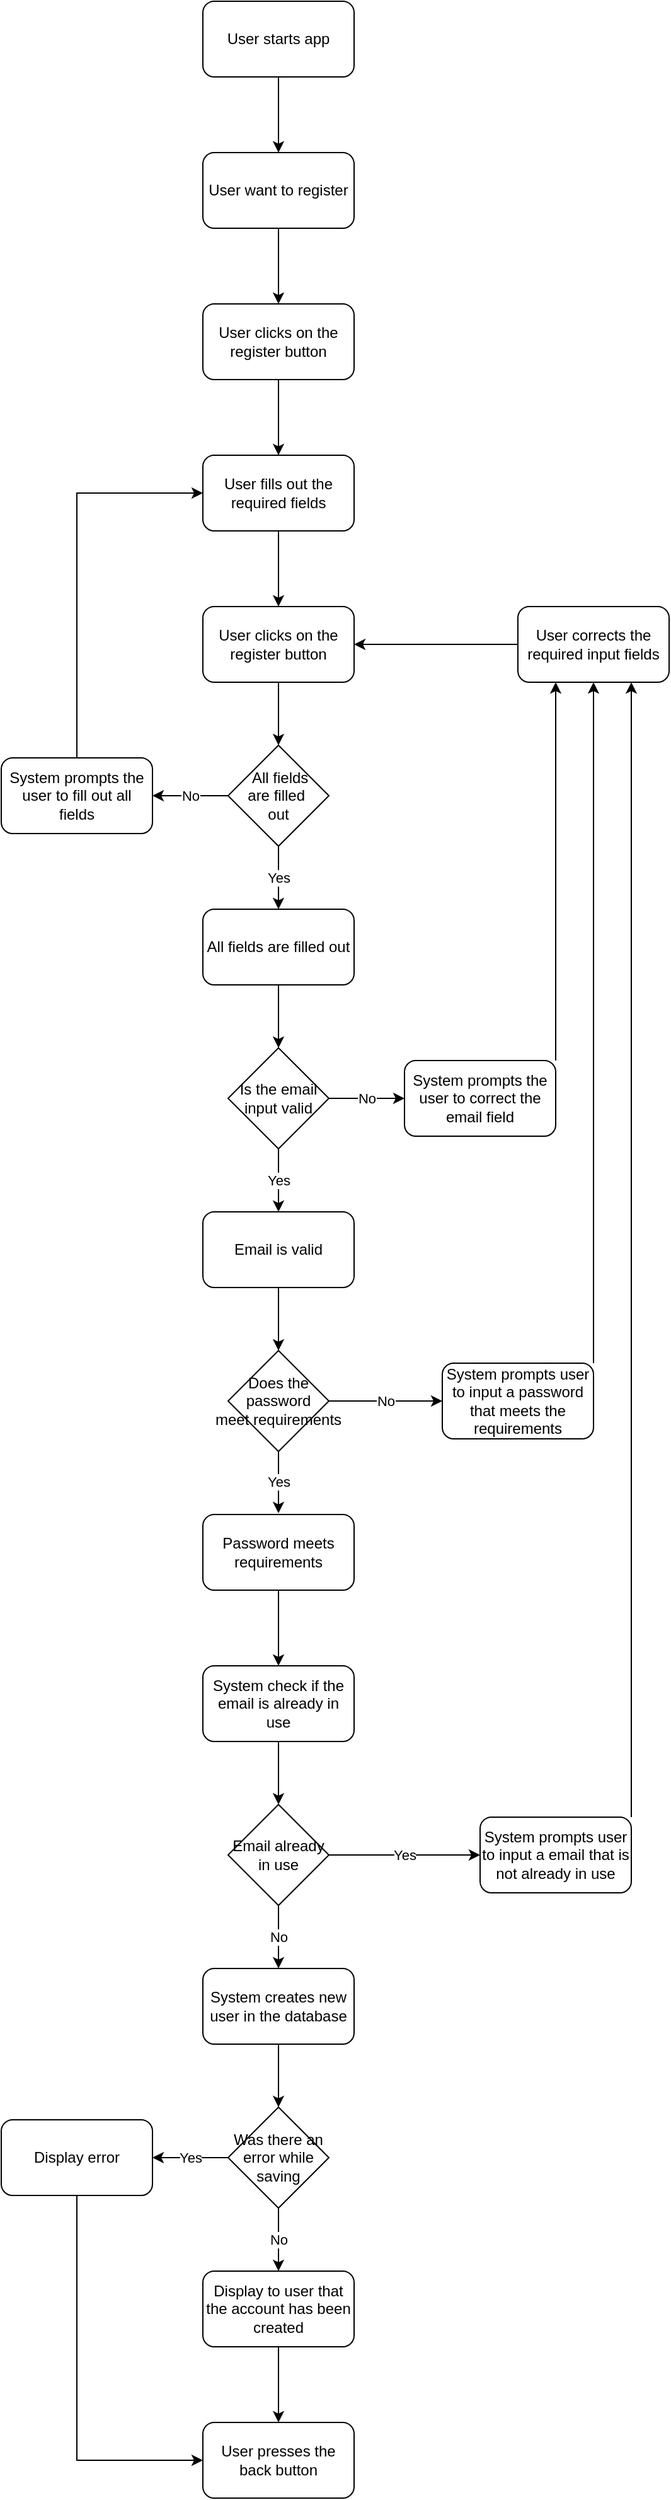 <mxfile version="24.4.14" type="device">
  <diagram id="C5RBs43oDa-KdzZeNtuy" name="Page-1">
    <mxGraphModel dx="1393" dy="758" grid="1" gridSize="10" guides="1" tooltips="1" connect="1" arrows="1" fold="1" page="1" pageScale="1" pageWidth="827" pageHeight="1169" math="0" shadow="0">
      <root>
        <mxCell id="WIyWlLk6GJQsqaUBKTNV-0" />
        <mxCell id="WIyWlLk6GJQsqaUBKTNV-1" parent="WIyWlLk6GJQsqaUBKTNV-0" />
        <mxCell id="1opDVHYaDR9d3nI2w0RJ-61" style="edgeStyle=orthogonalEdgeStyle;rounded=0;orthogonalLoop=1;jettySize=auto;html=1;exitX=0.5;exitY=1;exitDx=0;exitDy=0;entryX=0.5;entryY=0;entryDx=0;entryDy=0;" parent="WIyWlLk6GJQsqaUBKTNV-1" source="1opDVHYaDR9d3nI2w0RJ-0" target="1opDVHYaDR9d3nI2w0RJ-59" edge="1">
          <mxGeometry relative="1" as="geometry" />
        </mxCell>
        <mxCell id="1opDVHYaDR9d3nI2w0RJ-0" value="User starts app" style="rounded=1;whiteSpace=wrap;html=1;" parent="WIyWlLk6GJQsqaUBKTNV-1" vertex="1">
          <mxGeometry x="360" y="50" width="120" height="60" as="geometry" />
        </mxCell>
        <mxCell id="1opDVHYaDR9d3nI2w0RJ-8" style="edgeStyle=orthogonalEdgeStyle;rounded=0;orthogonalLoop=1;jettySize=auto;html=1;exitX=0.5;exitY=1;exitDx=0;exitDy=0;entryX=0.5;entryY=0;entryDx=0;entryDy=0;" parent="WIyWlLk6GJQsqaUBKTNV-1" source="1opDVHYaDR9d3nI2w0RJ-3" target="1opDVHYaDR9d3nI2w0RJ-7" edge="1">
          <mxGeometry relative="1" as="geometry" />
        </mxCell>
        <mxCell id="1opDVHYaDR9d3nI2w0RJ-3" value="User clicks on the register button" style="rounded=1;whiteSpace=wrap;html=1;" parent="WIyWlLk6GJQsqaUBKTNV-1" vertex="1">
          <mxGeometry x="360" y="290" width="120" height="60" as="geometry" />
        </mxCell>
        <mxCell id="1opDVHYaDR9d3nI2w0RJ-10" style="edgeStyle=orthogonalEdgeStyle;rounded=0;orthogonalLoop=1;jettySize=auto;html=1;exitX=0.5;exitY=1;exitDx=0;exitDy=0;entryX=0.5;entryY=0;entryDx=0;entryDy=0;" parent="WIyWlLk6GJQsqaUBKTNV-1" source="1opDVHYaDR9d3nI2w0RJ-7" target="1opDVHYaDR9d3nI2w0RJ-9" edge="1">
          <mxGeometry relative="1" as="geometry">
            <mxPoint x="390" y="560" as="sourcePoint" />
          </mxGeometry>
        </mxCell>
        <mxCell id="1opDVHYaDR9d3nI2w0RJ-7" value="User fills out the required fields" style="rounded=1;whiteSpace=wrap;html=1;" parent="WIyWlLk6GJQsqaUBKTNV-1" vertex="1">
          <mxGeometry x="360" y="410" width="120" height="60" as="geometry" />
        </mxCell>
        <mxCell id="1opDVHYaDR9d3nI2w0RJ-12" style="edgeStyle=orthogonalEdgeStyle;rounded=0;orthogonalLoop=1;jettySize=auto;html=1;exitX=0.5;exitY=1;exitDx=0;exitDy=0;entryX=0.5;entryY=0;entryDx=0;entryDy=0;" parent="WIyWlLk6GJQsqaUBKTNV-1" source="1opDVHYaDR9d3nI2w0RJ-9" target="1opDVHYaDR9d3nI2w0RJ-11" edge="1">
          <mxGeometry relative="1" as="geometry" />
        </mxCell>
        <mxCell id="1opDVHYaDR9d3nI2w0RJ-9" value="User clicks on the register button" style="rounded=1;whiteSpace=wrap;html=1;" parent="WIyWlLk6GJQsqaUBKTNV-1" vertex="1">
          <mxGeometry x="360" y="530" width="120" height="60" as="geometry" />
        </mxCell>
        <mxCell id="1opDVHYaDR9d3nI2w0RJ-14" value="No" style="edgeStyle=orthogonalEdgeStyle;rounded=0;orthogonalLoop=1;jettySize=auto;html=1;exitX=0;exitY=0.5;exitDx=0;exitDy=0;entryX=1;entryY=0.5;entryDx=0;entryDy=0;" parent="WIyWlLk6GJQsqaUBKTNV-1" source="1opDVHYaDR9d3nI2w0RJ-11" target="1opDVHYaDR9d3nI2w0RJ-13" edge="1">
          <mxGeometry relative="1" as="geometry">
            <mxPoint x="390" y="680" as="targetPoint" />
          </mxGeometry>
        </mxCell>
        <mxCell id="1opDVHYaDR9d3nI2w0RJ-19" value="Yes" style="edgeStyle=orthogonalEdgeStyle;rounded=0;orthogonalLoop=1;jettySize=auto;html=1;exitX=0.5;exitY=1;exitDx=0;exitDy=0;entryX=0.5;entryY=0;entryDx=0;entryDy=0;" parent="WIyWlLk6GJQsqaUBKTNV-1" source="1opDVHYaDR9d3nI2w0RJ-11" target="1opDVHYaDR9d3nI2w0RJ-17" edge="1">
          <mxGeometry relative="1" as="geometry" />
        </mxCell>
        <mxCell id="1opDVHYaDR9d3nI2w0RJ-11" value="&amp;nbsp; All fields&amp;nbsp;&lt;div&gt;are filled&amp;nbsp;&lt;/div&gt;&lt;div&gt;out&lt;/div&gt;" style="rhombus;whiteSpace=wrap;html=1;" parent="WIyWlLk6GJQsqaUBKTNV-1" vertex="1">
          <mxGeometry x="380" y="640" width="80" height="80" as="geometry" />
        </mxCell>
        <mxCell id="1opDVHYaDR9d3nI2w0RJ-49" style="edgeStyle=orthogonalEdgeStyle;rounded=0;orthogonalLoop=1;jettySize=auto;html=1;exitX=0.5;exitY=0;exitDx=0;exitDy=0;entryX=0;entryY=0.5;entryDx=0;entryDy=0;" parent="WIyWlLk6GJQsqaUBKTNV-1" source="1opDVHYaDR9d3nI2w0RJ-13" target="1opDVHYaDR9d3nI2w0RJ-7" edge="1">
          <mxGeometry relative="1" as="geometry" />
        </mxCell>
        <mxCell id="1opDVHYaDR9d3nI2w0RJ-13" value="System prompts the user to fill out all fields" style="rounded=1;whiteSpace=wrap;html=1;" parent="WIyWlLk6GJQsqaUBKTNV-1" vertex="1">
          <mxGeometry x="200" y="650" width="120" height="60" as="geometry" />
        </mxCell>
        <mxCell id="1opDVHYaDR9d3nI2w0RJ-20" style="edgeStyle=orthogonalEdgeStyle;rounded=0;orthogonalLoop=1;jettySize=auto;html=1;exitX=0.5;exitY=1;exitDx=0;exitDy=0;entryX=0.5;entryY=0;entryDx=0;entryDy=0;" parent="WIyWlLk6GJQsqaUBKTNV-1" source="1opDVHYaDR9d3nI2w0RJ-17" target="1opDVHYaDR9d3nI2w0RJ-18" edge="1">
          <mxGeometry relative="1" as="geometry" />
        </mxCell>
        <mxCell id="1opDVHYaDR9d3nI2w0RJ-17" value="All fields are filled out" style="rounded=1;whiteSpace=wrap;html=1;" parent="WIyWlLk6GJQsqaUBKTNV-1" vertex="1">
          <mxGeometry x="360" y="770" width="120" height="60" as="geometry" />
        </mxCell>
        <mxCell id="1opDVHYaDR9d3nI2w0RJ-25" value="No" style="edgeStyle=orthogonalEdgeStyle;rounded=0;orthogonalLoop=1;jettySize=auto;html=1;exitX=1;exitY=0.5;exitDx=0;exitDy=0;entryX=0;entryY=0.5;entryDx=0;entryDy=0;" parent="WIyWlLk6GJQsqaUBKTNV-1" source="1opDVHYaDR9d3nI2w0RJ-18" target="1opDVHYaDR9d3nI2w0RJ-21" edge="1">
          <mxGeometry relative="1" as="geometry" />
        </mxCell>
        <mxCell id="1opDVHYaDR9d3nI2w0RJ-27" value="Yes" style="edgeStyle=orthogonalEdgeStyle;rounded=0;orthogonalLoop=1;jettySize=auto;html=1;exitX=0.5;exitY=1;exitDx=0;exitDy=0;entryX=0.5;entryY=0;entryDx=0;entryDy=0;" parent="WIyWlLk6GJQsqaUBKTNV-1" source="1opDVHYaDR9d3nI2w0RJ-18" target="1opDVHYaDR9d3nI2w0RJ-26" edge="1">
          <mxGeometry relative="1" as="geometry" />
        </mxCell>
        <mxCell id="1opDVHYaDR9d3nI2w0RJ-18" value="Is the email input valid" style="rhombus;whiteSpace=wrap;html=1;" parent="WIyWlLk6GJQsqaUBKTNV-1" vertex="1">
          <mxGeometry x="380" y="880" width="80" height="80" as="geometry" />
        </mxCell>
        <mxCell id="1opDVHYaDR9d3nI2w0RJ-24" style="edgeStyle=orthogonalEdgeStyle;rounded=0;orthogonalLoop=1;jettySize=auto;html=1;entryX=0.25;entryY=1;entryDx=0;entryDy=0;exitX=1;exitY=0;exitDx=0;exitDy=0;" parent="WIyWlLk6GJQsqaUBKTNV-1" source="1opDVHYaDR9d3nI2w0RJ-21" target="1opDVHYaDR9d3nI2w0RJ-44" edge="1">
          <mxGeometry relative="1" as="geometry">
            <mxPoint x="150" y="889" as="sourcePoint" />
          </mxGeometry>
        </mxCell>
        <mxCell id="1opDVHYaDR9d3nI2w0RJ-21" value="System prompts the user to correct the email field" style="rounded=1;whiteSpace=wrap;html=1;" parent="WIyWlLk6GJQsqaUBKTNV-1" vertex="1">
          <mxGeometry x="520" y="890" width="120" height="60" as="geometry" />
        </mxCell>
        <mxCell id="1opDVHYaDR9d3nI2w0RJ-33" style="edgeStyle=orthogonalEdgeStyle;rounded=0;orthogonalLoop=1;jettySize=auto;html=1;exitX=0.5;exitY=1;exitDx=0;exitDy=0;entryX=0.5;entryY=0;entryDx=0;entryDy=0;" parent="WIyWlLk6GJQsqaUBKTNV-1" source="1opDVHYaDR9d3nI2w0RJ-26" target="1opDVHYaDR9d3nI2w0RJ-28" edge="1">
          <mxGeometry relative="1" as="geometry" />
        </mxCell>
        <mxCell id="1opDVHYaDR9d3nI2w0RJ-26" value="Email is valid" style="rounded=1;whiteSpace=wrap;html=1;" parent="WIyWlLk6GJQsqaUBKTNV-1" vertex="1">
          <mxGeometry x="360" y="1010" width="120" height="60" as="geometry" />
        </mxCell>
        <mxCell id="1opDVHYaDR9d3nI2w0RJ-35" value="Yes" style="edgeStyle=orthogonalEdgeStyle;rounded=0;orthogonalLoop=1;jettySize=auto;html=1;exitX=0.5;exitY=1;exitDx=0;exitDy=0;entryX=0.5;entryY=0;entryDx=0;entryDy=0;" parent="WIyWlLk6GJQsqaUBKTNV-1" edge="1">
          <mxGeometry relative="1" as="geometry">
            <mxPoint x="420" y="1199" as="sourcePoint" />
            <mxPoint x="420" y="1249" as="targetPoint" />
          </mxGeometry>
        </mxCell>
        <mxCell id="1opDVHYaDR9d3nI2w0RJ-45" value="No" style="edgeStyle=orthogonalEdgeStyle;rounded=0;orthogonalLoop=1;jettySize=auto;html=1;exitX=1;exitY=0.5;exitDx=0;exitDy=0;entryX=0;entryY=0.5;entryDx=0;entryDy=0;" parent="WIyWlLk6GJQsqaUBKTNV-1" source="1opDVHYaDR9d3nI2w0RJ-28" target="1opDVHYaDR9d3nI2w0RJ-29" edge="1">
          <mxGeometry relative="1" as="geometry" />
        </mxCell>
        <mxCell id="1opDVHYaDR9d3nI2w0RJ-28" value="Does the password meet&amp;nbsp;requirements" style="rhombus;whiteSpace=wrap;html=1;" parent="WIyWlLk6GJQsqaUBKTNV-1" vertex="1">
          <mxGeometry x="380" y="1120" width="80" height="80" as="geometry" />
        </mxCell>
        <mxCell id="1opDVHYaDR9d3nI2w0RJ-30" style="edgeStyle=orthogonalEdgeStyle;rounded=0;orthogonalLoop=1;jettySize=auto;html=1;exitX=1;exitY=0;exitDx=0;exitDy=0;entryX=0.5;entryY=1;entryDx=0;entryDy=0;" parent="WIyWlLk6GJQsqaUBKTNV-1" source="1opDVHYaDR9d3nI2w0RJ-29" target="1opDVHYaDR9d3nI2w0RJ-44" edge="1">
          <mxGeometry relative="1" as="geometry">
            <mxPoint x="90" y="590" as="targetPoint" />
          </mxGeometry>
        </mxCell>
        <mxCell id="1opDVHYaDR9d3nI2w0RJ-29" value="System prompts user to input a password that meets the requirements" style="rounded=1;whiteSpace=wrap;html=1;" parent="WIyWlLk6GJQsqaUBKTNV-1" vertex="1">
          <mxGeometry x="550" y="1130" width="120" height="60" as="geometry" />
        </mxCell>
        <mxCell id="1opDVHYaDR9d3nI2w0RJ-38" style="edgeStyle=orthogonalEdgeStyle;rounded=0;orthogonalLoop=1;jettySize=auto;html=1;exitX=0.5;exitY=1;exitDx=0;exitDy=0;entryX=0.5;entryY=0;entryDx=0;entryDy=0;" parent="WIyWlLk6GJQsqaUBKTNV-1" source="1opDVHYaDR9d3nI2w0RJ-34" target="1opDVHYaDR9d3nI2w0RJ-37" edge="1">
          <mxGeometry relative="1" as="geometry" />
        </mxCell>
        <mxCell id="1opDVHYaDR9d3nI2w0RJ-34" value="Password meets requirements" style="rounded=1;whiteSpace=wrap;html=1;" parent="WIyWlLk6GJQsqaUBKTNV-1" vertex="1">
          <mxGeometry x="360" y="1250" width="120" height="60" as="geometry" />
        </mxCell>
        <mxCell id="1opDVHYaDR9d3nI2w0RJ-40" style="edgeStyle=orthogonalEdgeStyle;rounded=0;orthogonalLoop=1;jettySize=auto;html=1;exitX=0.5;exitY=1;exitDx=0;exitDy=0;entryX=0.5;entryY=0;entryDx=0;entryDy=0;" parent="WIyWlLk6GJQsqaUBKTNV-1" source="1opDVHYaDR9d3nI2w0RJ-37" target="1opDVHYaDR9d3nI2w0RJ-39" edge="1">
          <mxGeometry relative="1" as="geometry" />
        </mxCell>
        <mxCell id="1opDVHYaDR9d3nI2w0RJ-37" value="System check if the email is already in use" style="rounded=1;whiteSpace=wrap;html=1;" parent="WIyWlLk6GJQsqaUBKTNV-1" vertex="1">
          <mxGeometry x="360" y="1370" width="120" height="60" as="geometry" />
        </mxCell>
        <mxCell id="1opDVHYaDR9d3nI2w0RJ-47" value="Yes" style="edgeStyle=orthogonalEdgeStyle;rounded=0;orthogonalLoop=1;jettySize=auto;html=1;exitX=1;exitY=0.5;exitDx=0;exitDy=0;entryX=0;entryY=0.5;entryDx=0;entryDy=0;" parent="WIyWlLk6GJQsqaUBKTNV-1" source="1opDVHYaDR9d3nI2w0RJ-39" target="1opDVHYaDR9d3nI2w0RJ-41" edge="1">
          <mxGeometry relative="1" as="geometry" />
        </mxCell>
        <mxCell id="1opDVHYaDR9d3nI2w0RJ-51" value="No" style="edgeStyle=orthogonalEdgeStyle;rounded=0;orthogonalLoop=1;jettySize=auto;html=1;exitX=0.5;exitY=1;exitDx=0;exitDy=0;entryX=0.5;entryY=0;entryDx=0;entryDy=0;" parent="WIyWlLk6GJQsqaUBKTNV-1" source="1opDVHYaDR9d3nI2w0RJ-39" target="1opDVHYaDR9d3nI2w0RJ-50" edge="1">
          <mxGeometry relative="1" as="geometry" />
        </mxCell>
        <mxCell id="1opDVHYaDR9d3nI2w0RJ-39" value="Email already in use" style="rhombus;whiteSpace=wrap;html=1;" parent="WIyWlLk6GJQsqaUBKTNV-1" vertex="1">
          <mxGeometry x="380" y="1480" width="80" height="80" as="geometry" />
        </mxCell>
        <mxCell id="1opDVHYaDR9d3nI2w0RJ-48" style="edgeStyle=orthogonalEdgeStyle;rounded=0;orthogonalLoop=1;jettySize=auto;html=1;exitX=1;exitY=0;exitDx=0;exitDy=0;entryX=0.75;entryY=1;entryDx=0;entryDy=0;" parent="WIyWlLk6GJQsqaUBKTNV-1" source="1opDVHYaDR9d3nI2w0RJ-41" target="1opDVHYaDR9d3nI2w0RJ-44" edge="1">
          <mxGeometry relative="1" as="geometry" />
        </mxCell>
        <mxCell id="1opDVHYaDR9d3nI2w0RJ-41" value="System prompts user to input a email that is not already in use" style="rounded=1;whiteSpace=wrap;html=1;" parent="WIyWlLk6GJQsqaUBKTNV-1" vertex="1">
          <mxGeometry x="580" y="1490" width="120" height="60" as="geometry" />
        </mxCell>
        <mxCell id="1opDVHYaDR9d3nI2w0RJ-46" style="edgeStyle=orthogonalEdgeStyle;rounded=0;orthogonalLoop=1;jettySize=auto;html=1;exitX=0;exitY=0.5;exitDx=0;exitDy=0;entryX=1;entryY=0.5;entryDx=0;entryDy=0;" parent="WIyWlLk6GJQsqaUBKTNV-1" source="1opDVHYaDR9d3nI2w0RJ-44" target="1opDVHYaDR9d3nI2w0RJ-9" edge="1">
          <mxGeometry relative="1" as="geometry" />
        </mxCell>
        <mxCell id="1opDVHYaDR9d3nI2w0RJ-44" value="User corrects the required input fields" style="rounded=1;whiteSpace=wrap;html=1;" parent="WIyWlLk6GJQsqaUBKTNV-1" vertex="1">
          <mxGeometry x="610" y="530" width="120" height="60" as="geometry" />
        </mxCell>
        <mxCell id="1opDVHYaDR9d3nI2w0RJ-53" style="edgeStyle=orthogonalEdgeStyle;rounded=0;orthogonalLoop=1;jettySize=auto;html=1;exitX=0.5;exitY=1;exitDx=0;exitDy=0;entryX=0.5;entryY=0;entryDx=0;entryDy=0;" parent="WIyWlLk6GJQsqaUBKTNV-1" source="1opDVHYaDR9d3nI2w0RJ-50" target="1opDVHYaDR9d3nI2w0RJ-52" edge="1">
          <mxGeometry relative="1" as="geometry" />
        </mxCell>
        <mxCell id="1opDVHYaDR9d3nI2w0RJ-50" value="System creates new user in the database" style="rounded=1;whiteSpace=wrap;html=1;" parent="WIyWlLk6GJQsqaUBKTNV-1" vertex="1">
          <mxGeometry x="360" y="1610" width="120" height="60" as="geometry" />
        </mxCell>
        <mxCell id="1opDVHYaDR9d3nI2w0RJ-55" value="Yes" style="edgeStyle=orthogonalEdgeStyle;rounded=0;orthogonalLoop=1;jettySize=auto;html=1;exitX=0;exitY=0.5;exitDx=0;exitDy=0;entryX=1;entryY=0.5;entryDx=0;entryDy=0;" parent="WIyWlLk6GJQsqaUBKTNV-1" source="1opDVHYaDR9d3nI2w0RJ-52" target="1opDVHYaDR9d3nI2w0RJ-54" edge="1">
          <mxGeometry relative="1" as="geometry" />
        </mxCell>
        <mxCell id="1opDVHYaDR9d3nI2w0RJ-57" value="No" style="edgeStyle=orthogonalEdgeStyle;rounded=0;orthogonalLoop=1;jettySize=auto;html=1;exitX=0.5;exitY=1;exitDx=0;exitDy=0;entryX=0.5;entryY=0;entryDx=0;entryDy=0;" parent="WIyWlLk6GJQsqaUBKTNV-1" source="1opDVHYaDR9d3nI2w0RJ-52" target="1opDVHYaDR9d3nI2w0RJ-56" edge="1">
          <mxGeometry relative="1" as="geometry" />
        </mxCell>
        <mxCell id="1opDVHYaDR9d3nI2w0RJ-52" value="Was there an error while saving" style="rhombus;whiteSpace=wrap;html=1;" parent="WIyWlLk6GJQsqaUBKTNV-1" vertex="1">
          <mxGeometry x="380" y="1720" width="80" height="80" as="geometry" />
        </mxCell>
        <mxCell id="1opDVHYaDR9d3nI2w0RJ-64" style="edgeStyle=orthogonalEdgeStyle;rounded=0;orthogonalLoop=1;jettySize=auto;html=1;exitX=0.5;exitY=1;exitDx=0;exitDy=0;entryX=0;entryY=0.5;entryDx=0;entryDy=0;" parent="WIyWlLk6GJQsqaUBKTNV-1" source="1opDVHYaDR9d3nI2w0RJ-54" target="1opDVHYaDR9d3nI2w0RJ-62" edge="1">
          <mxGeometry relative="1" as="geometry" />
        </mxCell>
        <mxCell id="1opDVHYaDR9d3nI2w0RJ-54" value="Display error" style="rounded=1;whiteSpace=wrap;html=1;" parent="WIyWlLk6GJQsqaUBKTNV-1" vertex="1">
          <mxGeometry x="200" y="1730" width="120" height="60" as="geometry" />
        </mxCell>
        <mxCell id="1opDVHYaDR9d3nI2w0RJ-63" style="edgeStyle=orthogonalEdgeStyle;rounded=0;orthogonalLoop=1;jettySize=auto;html=1;exitX=0.5;exitY=1;exitDx=0;exitDy=0;entryX=0.5;entryY=0;entryDx=0;entryDy=0;" parent="WIyWlLk6GJQsqaUBKTNV-1" source="1opDVHYaDR9d3nI2w0RJ-56" target="1opDVHYaDR9d3nI2w0RJ-62" edge="1">
          <mxGeometry relative="1" as="geometry" />
        </mxCell>
        <mxCell id="1opDVHYaDR9d3nI2w0RJ-56" value="Display to user that the account has been created" style="rounded=1;whiteSpace=wrap;html=1;" parent="WIyWlLk6GJQsqaUBKTNV-1" vertex="1">
          <mxGeometry x="360" y="1850" width="120" height="60" as="geometry" />
        </mxCell>
        <mxCell id="1opDVHYaDR9d3nI2w0RJ-60" style="edgeStyle=orthogonalEdgeStyle;rounded=0;orthogonalLoop=1;jettySize=auto;html=1;exitX=0.5;exitY=1;exitDx=0;exitDy=0;entryX=0.5;entryY=0;entryDx=0;entryDy=0;" parent="WIyWlLk6GJQsqaUBKTNV-1" source="1opDVHYaDR9d3nI2w0RJ-59" target="1opDVHYaDR9d3nI2w0RJ-3" edge="1">
          <mxGeometry relative="1" as="geometry" />
        </mxCell>
        <mxCell id="1opDVHYaDR9d3nI2w0RJ-59" value="User want to register" style="rounded=1;whiteSpace=wrap;html=1;" parent="WIyWlLk6GJQsqaUBKTNV-1" vertex="1">
          <mxGeometry x="360" y="170" width="120" height="60" as="geometry" />
        </mxCell>
        <mxCell id="1opDVHYaDR9d3nI2w0RJ-62" value="User presses the back button" style="rounded=1;whiteSpace=wrap;html=1;" parent="WIyWlLk6GJQsqaUBKTNV-1" vertex="1">
          <mxGeometry x="360" y="1970" width="120" height="60" as="geometry" />
        </mxCell>
      </root>
    </mxGraphModel>
  </diagram>
</mxfile>
